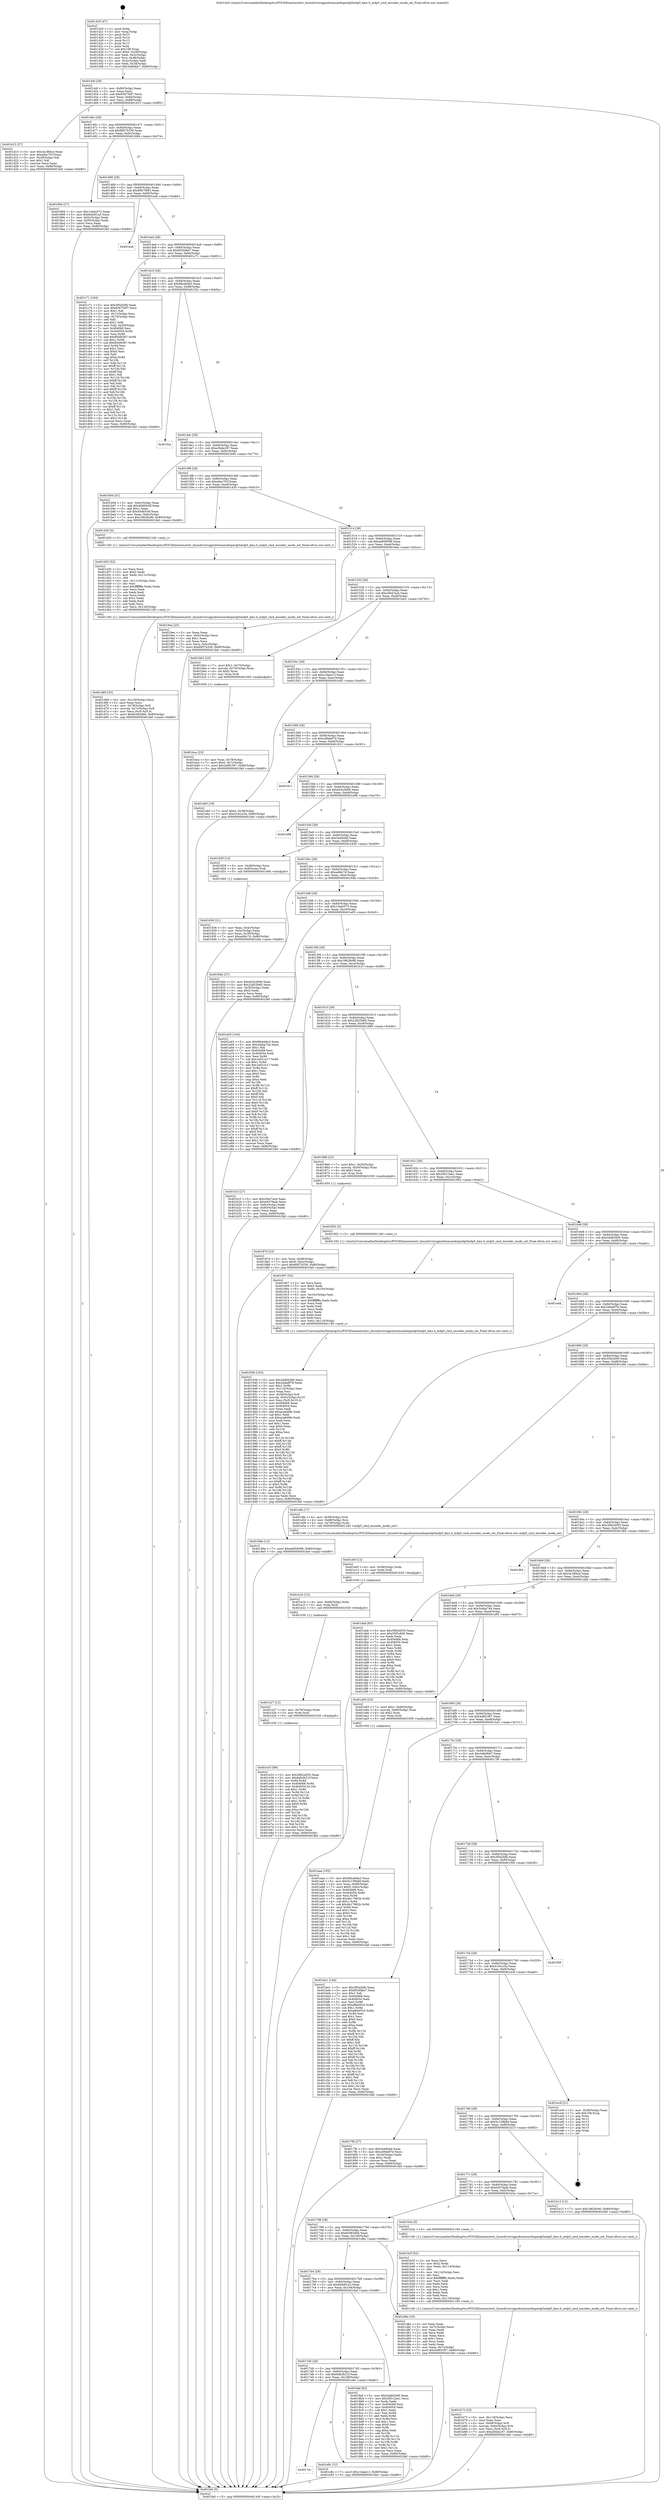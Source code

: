 digraph "0x401420" {
  label = "0x401420 (/mnt/c/Users/mathe/Desktop/tcc/POCII/binaries/extr_linuxdriversgpudrmmsmdispmdp5mdp5_kms.h_mdp5_cmd_encoder_mode_set_Final-ollvm.out::main(0))"
  labelloc = "t"
  node[shape=record]

  Entry [label="",width=0.3,height=0.3,shape=circle,fillcolor=black,style=filled]
  "0x40144f" [label="{
     0x40144f [29]\l
     | [instrs]\l
     &nbsp;&nbsp;0x40144f \<+3\>: mov -0x80(%rbp),%eax\l
     &nbsp;&nbsp;0x401452 \<+2\>: mov %eax,%ecx\l
     &nbsp;&nbsp;0x401454 \<+6\>: sub $0x836750f7,%ecx\l
     &nbsp;&nbsp;0x40145a \<+6\>: mov %eax,-0x84(%rbp)\l
     &nbsp;&nbsp;0x401460 \<+6\>: mov %ecx,-0x88(%rbp)\l
     &nbsp;&nbsp;0x401466 \<+6\>: je 0000000000401d15 \<main+0x8f5\>\l
  }"]
  "0x401d15" [label="{
     0x401d15 [27]\l
     | [instrs]\l
     &nbsp;&nbsp;0x401d15 \<+5\>: mov $0x3a1f6bce,%eax\l
     &nbsp;&nbsp;0x401d1a \<+5\>: mov $0xa9ac7f1f,%ecx\l
     &nbsp;&nbsp;0x401d1f \<+3\>: mov -0x29(%rbp),%dl\l
     &nbsp;&nbsp;0x401d22 \<+3\>: test $0x1,%dl\l
     &nbsp;&nbsp;0x401d25 \<+3\>: cmovne %ecx,%eax\l
     &nbsp;&nbsp;0x401d28 \<+3\>: mov %eax,-0x80(%rbp)\l
     &nbsp;&nbsp;0x401d2b \<+5\>: jmp 0000000000401fa0 \<main+0xb80\>\l
  }"]
  "0x40146c" [label="{
     0x40146c [28]\l
     | [instrs]\l
     &nbsp;&nbsp;0x40146c \<+5\>: jmp 0000000000401471 \<main+0x51\>\l
     &nbsp;&nbsp;0x401471 \<+6\>: mov -0x84(%rbp),%eax\l
     &nbsp;&nbsp;0x401477 \<+5\>: sub $0x8957b330,%eax\l
     &nbsp;&nbsp;0x40147c \<+6\>: mov %eax,-0x8c(%rbp)\l
     &nbsp;&nbsp;0x401482 \<+6\>: je 0000000000401894 \<main+0x474\>\l
  }"]
  Exit [label="",width=0.3,height=0.3,shape=circle,fillcolor=black,style=filled,peripheries=2]
  "0x401894" [label="{
     0x401894 [27]\l
     | [instrs]\l
     &nbsp;&nbsp;0x401894 \<+5\>: mov $0x13edc073,%eax\l
     &nbsp;&nbsp;0x401899 \<+5\>: mov $0x6d40f1a3,%ecx\l
     &nbsp;&nbsp;0x40189e \<+3\>: mov -0x5c(%rbp),%edx\l
     &nbsp;&nbsp;0x4018a1 \<+3\>: cmp -0x50(%rbp),%edx\l
     &nbsp;&nbsp;0x4018a4 \<+3\>: cmovl %ecx,%eax\l
     &nbsp;&nbsp;0x4018a7 \<+3\>: mov %eax,-0x80(%rbp)\l
     &nbsp;&nbsp;0x4018aa \<+5\>: jmp 0000000000401fa0 \<main+0xb80\>\l
  }"]
  "0x401488" [label="{
     0x401488 [28]\l
     | [instrs]\l
     &nbsp;&nbsp;0x401488 \<+5\>: jmp 000000000040148d \<main+0x6d\>\l
     &nbsp;&nbsp;0x40148d \<+6\>: mov -0x84(%rbp),%eax\l
     &nbsp;&nbsp;0x401493 \<+5\>: sub $0x89b7f493,%eax\l
     &nbsp;&nbsp;0x401498 \<+6\>: mov %eax,-0x90(%rbp)\l
     &nbsp;&nbsp;0x40149e \<+6\>: je 0000000000401ea4 \<main+0xa84\>\l
  }"]
  "0x4017ec" [label="{
     0x4017ec\l
  }", style=dashed]
  "0x401ea4" [label="{
     0x401ea4\l
  }", style=dashed]
  "0x4014a4" [label="{
     0x4014a4 [28]\l
     | [instrs]\l
     &nbsp;&nbsp;0x4014a4 \<+5\>: jmp 00000000004014a9 \<main+0x89\>\l
     &nbsp;&nbsp;0x4014a9 \<+6\>: mov -0x84(%rbp),%eax\l
     &nbsp;&nbsp;0x4014af \<+5\>: sub $0x953f48e7,%eax\l
     &nbsp;&nbsp;0x4014b4 \<+6\>: mov %eax,-0x94(%rbp)\l
     &nbsp;&nbsp;0x4014ba \<+6\>: je 0000000000401c71 \<main+0x851\>\l
  }"]
  "0x401e8c" [label="{
     0x401e8c [12]\l
     | [instrs]\l
     &nbsp;&nbsp;0x401e8c \<+7\>: movl $0xc1faee13,-0x80(%rbp)\l
     &nbsp;&nbsp;0x401e93 \<+5\>: jmp 0000000000401fa0 \<main+0xb80\>\l
  }"]
  "0x401c71" [label="{
     0x401c71 [164]\l
     | [instrs]\l
     &nbsp;&nbsp;0x401c71 \<+5\>: mov $0x3f5d2bfb,%eax\l
     &nbsp;&nbsp;0x401c76 \<+5\>: mov $0x836750f7,%ecx\l
     &nbsp;&nbsp;0x401c7b \<+2\>: mov $0x1,%dl\l
     &nbsp;&nbsp;0x401c7d \<+3\>: mov -0x7c(%rbp),%esi\l
     &nbsp;&nbsp;0x401c80 \<+3\>: cmp -0x70(%rbp),%esi\l
     &nbsp;&nbsp;0x401c83 \<+4\>: setl %dil\l
     &nbsp;&nbsp;0x401c87 \<+4\>: and $0x1,%dil\l
     &nbsp;&nbsp;0x401c8b \<+4\>: mov %dil,-0x29(%rbp)\l
     &nbsp;&nbsp;0x401c8f \<+7\>: mov 0x404068,%esi\l
     &nbsp;&nbsp;0x401c96 \<+8\>: mov 0x404054,%r8d\l
     &nbsp;&nbsp;0x401c9e \<+3\>: mov %esi,%r9d\l
     &nbsp;&nbsp;0x401ca1 \<+7\>: add $0xf00d6367,%r9d\l
     &nbsp;&nbsp;0x401ca8 \<+4\>: sub $0x1,%r9d\l
     &nbsp;&nbsp;0x401cac \<+7\>: sub $0xf00d6367,%r9d\l
     &nbsp;&nbsp;0x401cb3 \<+4\>: imul %r9d,%esi\l
     &nbsp;&nbsp;0x401cb7 \<+3\>: and $0x1,%esi\l
     &nbsp;&nbsp;0x401cba \<+3\>: cmp $0x0,%esi\l
     &nbsp;&nbsp;0x401cbd \<+4\>: sete %dil\l
     &nbsp;&nbsp;0x401cc1 \<+4\>: cmp $0xa,%r8d\l
     &nbsp;&nbsp;0x401cc5 \<+4\>: setl %r10b\l
     &nbsp;&nbsp;0x401cc9 \<+3\>: mov %dil,%r11b\l
     &nbsp;&nbsp;0x401ccc \<+4\>: xor $0xff,%r11b\l
     &nbsp;&nbsp;0x401cd0 \<+3\>: mov %r10b,%bl\l
     &nbsp;&nbsp;0x401cd3 \<+3\>: xor $0xff,%bl\l
     &nbsp;&nbsp;0x401cd6 \<+3\>: xor $0x1,%dl\l
     &nbsp;&nbsp;0x401cd9 \<+3\>: mov %r11b,%r14b\l
     &nbsp;&nbsp;0x401cdc \<+4\>: and $0xff,%r14b\l
     &nbsp;&nbsp;0x401ce0 \<+3\>: and %dl,%dil\l
     &nbsp;&nbsp;0x401ce3 \<+3\>: mov %bl,%r15b\l
     &nbsp;&nbsp;0x401ce6 \<+4\>: and $0xff,%r15b\l
     &nbsp;&nbsp;0x401cea \<+3\>: and %dl,%r10b\l
     &nbsp;&nbsp;0x401ced \<+3\>: or %dil,%r14b\l
     &nbsp;&nbsp;0x401cf0 \<+3\>: or %r10b,%r15b\l
     &nbsp;&nbsp;0x401cf3 \<+3\>: xor %r15b,%r14b\l
     &nbsp;&nbsp;0x401cf6 \<+3\>: or %bl,%r11b\l
     &nbsp;&nbsp;0x401cf9 \<+4\>: xor $0xff,%r11b\l
     &nbsp;&nbsp;0x401cfd \<+3\>: or $0x1,%dl\l
     &nbsp;&nbsp;0x401d00 \<+3\>: and %dl,%r11b\l
     &nbsp;&nbsp;0x401d03 \<+3\>: or %r11b,%r14b\l
     &nbsp;&nbsp;0x401d06 \<+4\>: test $0x1,%r14b\l
     &nbsp;&nbsp;0x401d0a \<+3\>: cmovne %ecx,%eax\l
     &nbsp;&nbsp;0x401d0d \<+3\>: mov %eax,-0x80(%rbp)\l
     &nbsp;&nbsp;0x401d10 \<+5\>: jmp 0000000000401fa0 \<main+0xb80\>\l
  }"]
  "0x4014c0" [label="{
     0x4014c0 [28]\l
     | [instrs]\l
     &nbsp;&nbsp;0x4014c0 \<+5\>: jmp 00000000004014c5 \<main+0xa5\>\l
     &nbsp;&nbsp;0x4014c5 \<+6\>: mov -0x84(%rbp),%eax\l
     &nbsp;&nbsp;0x4014cb \<+5\>: sub $0x98ceb9a3,%eax\l
     &nbsp;&nbsp;0x4014d0 \<+6\>: mov %eax,-0x98(%rbp)\l
     &nbsp;&nbsp;0x4014d6 \<+6\>: je 0000000000401f2a \<main+0xb0a\>\l
  }"]
  "0x401e33" [label="{
     0x401e33 [89]\l
     | [instrs]\l
     &nbsp;&nbsp;0x401e33 \<+5\>: mov $0x39824055,%eax\l
     &nbsp;&nbsp;0x401e38 \<+5\>: mov $0x6db3b21f,%ecx\l
     &nbsp;&nbsp;0x401e3d \<+3\>: xor %r8d,%r8d\l
     &nbsp;&nbsp;0x401e40 \<+8\>: mov 0x404068,%r9d\l
     &nbsp;&nbsp;0x401e48 \<+8\>: mov 0x404054,%r10d\l
     &nbsp;&nbsp;0x401e50 \<+4\>: sub $0x1,%r8d\l
     &nbsp;&nbsp;0x401e54 \<+3\>: mov %r9d,%r11d\l
     &nbsp;&nbsp;0x401e57 \<+3\>: add %r8d,%r11d\l
     &nbsp;&nbsp;0x401e5a \<+4\>: imul %r11d,%r9d\l
     &nbsp;&nbsp;0x401e5e \<+4\>: and $0x1,%r9d\l
     &nbsp;&nbsp;0x401e62 \<+4\>: cmp $0x0,%r9d\l
     &nbsp;&nbsp;0x401e66 \<+3\>: sete %bl\l
     &nbsp;&nbsp;0x401e69 \<+4\>: cmp $0xa,%r10d\l
     &nbsp;&nbsp;0x401e6d \<+4\>: setl %r14b\l
     &nbsp;&nbsp;0x401e71 \<+3\>: mov %bl,%r15b\l
     &nbsp;&nbsp;0x401e74 \<+3\>: and %r14b,%r15b\l
     &nbsp;&nbsp;0x401e77 \<+3\>: xor %r14b,%bl\l
     &nbsp;&nbsp;0x401e7a \<+3\>: or %bl,%r15b\l
     &nbsp;&nbsp;0x401e7d \<+4\>: test $0x1,%r15b\l
     &nbsp;&nbsp;0x401e81 \<+3\>: cmovne %ecx,%eax\l
     &nbsp;&nbsp;0x401e84 \<+3\>: mov %eax,-0x80(%rbp)\l
     &nbsp;&nbsp;0x401e87 \<+5\>: jmp 0000000000401fa0 \<main+0xb80\>\l
  }"]
  "0x401f2a" [label="{
     0x401f2a\l
  }", style=dashed]
  "0x4014dc" [label="{
     0x4014dc [28]\l
     | [instrs]\l
     &nbsp;&nbsp;0x4014dc \<+5\>: jmp 00000000004014e1 \<main+0xc1\>\l
     &nbsp;&nbsp;0x4014e1 \<+6\>: mov -0x84(%rbp),%eax\l
     &nbsp;&nbsp;0x4014e7 \<+5\>: sub $0xa5bda187,%eax\l
     &nbsp;&nbsp;0x4014ec \<+6\>: mov %eax,-0x9c(%rbp)\l
     &nbsp;&nbsp;0x4014f2 \<+6\>: je 0000000000401b94 \<main+0x774\>\l
  }"]
  "0x401e27" [label="{
     0x401e27 [12]\l
     | [instrs]\l
     &nbsp;&nbsp;0x401e27 \<+4\>: mov -0x78(%rbp),%rdx\l
     &nbsp;&nbsp;0x401e2b \<+3\>: mov %rdx,%rdi\l
     &nbsp;&nbsp;0x401e2e \<+5\>: call 0000000000401030 \<free@plt\>\l
     | [calls]\l
     &nbsp;&nbsp;0x401030 \{1\} (unknown)\l
  }"]
  "0x401b94" [label="{
     0x401b94 [31]\l
     | [instrs]\l
     &nbsp;&nbsp;0x401b94 \<+3\>: mov -0x6c(%rbp),%eax\l
     &nbsp;&nbsp;0x401b97 \<+5\>: add $0x40d65c0f,%eax\l
     &nbsp;&nbsp;0x401b9c \<+3\>: add $0x1,%eax\l
     &nbsp;&nbsp;0x401b9f \<+5\>: sub $0x40d65c0f,%eax\l
     &nbsp;&nbsp;0x401ba4 \<+3\>: mov %eax,-0x6c(%rbp)\l
     &nbsp;&nbsp;0x401ba7 \<+7\>: movl $0x18628c90,-0x80(%rbp)\l
     &nbsp;&nbsp;0x401bae \<+5\>: jmp 0000000000401fa0 \<main+0xb80\>\l
  }"]
  "0x4014f8" [label="{
     0x4014f8 [28]\l
     | [instrs]\l
     &nbsp;&nbsp;0x4014f8 \<+5\>: jmp 00000000004014fd \<main+0xdd\>\l
     &nbsp;&nbsp;0x4014fd \<+6\>: mov -0x84(%rbp),%eax\l
     &nbsp;&nbsp;0x401503 \<+5\>: sub $0xa9ac7f1f,%eax\l
     &nbsp;&nbsp;0x401508 \<+6\>: mov %eax,-0xa0(%rbp)\l
     &nbsp;&nbsp;0x40150e \<+6\>: je 0000000000401d30 \<main+0x910\>\l
  }"]
  "0x401e1b" [label="{
     0x401e1b [12]\l
     | [instrs]\l
     &nbsp;&nbsp;0x401e1b \<+4\>: mov -0x68(%rbp),%rdx\l
     &nbsp;&nbsp;0x401e1f \<+3\>: mov %rdx,%rdi\l
     &nbsp;&nbsp;0x401e22 \<+5\>: call 0000000000401030 \<free@plt\>\l
     | [calls]\l
     &nbsp;&nbsp;0x401030 \{1\} (unknown)\l
  }"]
  "0x401d30" [label="{
     0x401d30 [5]\l
     | [instrs]\l
     &nbsp;&nbsp;0x401d30 \<+5\>: call 0000000000401160 \<next_i\>\l
     | [calls]\l
     &nbsp;&nbsp;0x401160 \{1\} (/mnt/c/Users/mathe/Desktop/tcc/POCII/binaries/extr_linuxdriversgpudrmmsmdispmdp5mdp5_kms.h_mdp5_cmd_encoder_mode_set_Final-ollvm.out::next_i)\l
  }"]
  "0x401514" [label="{
     0x401514 [28]\l
     | [instrs]\l
     &nbsp;&nbsp;0x401514 \<+5\>: jmp 0000000000401519 \<main+0xf9\>\l
     &nbsp;&nbsp;0x401519 \<+6\>: mov -0x84(%rbp),%eax\l
     &nbsp;&nbsp;0x40151f \<+5\>: sub $0xab859598,%eax\l
     &nbsp;&nbsp;0x401524 \<+6\>: mov %eax,-0xa4(%rbp)\l
     &nbsp;&nbsp;0x40152a \<+6\>: je 00000000004019ea \<main+0x5ca\>\l
  }"]
  "0x401e0f" [label="{
     0x401e0f [12]\l
     | [instrs]\l
     &nbsp;&nbsp;0x401e0f \<+4\>: mov -0x58(%rbp),%rdx\l
     &nbsp;&nbsp;0x401e13 \<+3\>: mov %rdx,%rdi\l
     &nbsp;&nbsp;0x401e16 \<+5\>: call 0000000000401030 \<free@plt\>\l
     | [calls]\l
     &nbsp;&nbsp;0x401030 \{1\} (unknown)\l
  }"]
  "0x4019ea" [label="{
     0x4019ea [25]\l
     | [instrs]\l
     &nbsp;&nbsp;0x4019ea \<+2\>: xor %eax,%eax\l
     &nbsp;&nbsp;0x4019ec \<+3\>: mov -0x5c(%rbp),%ecx\l
     &nbsp;&nbsp;0x4019ef \<+3\>: sub $0x1,%eax\l
     &nbsp;&nbsp;0x4019f2 \<+2\>: sub %eax,%ecx\l
     &nbsp;&nbsp;0x4019f4 \<+3\>: mov %ecx,-0x5c(%rbp)\l
     &nbsp;&nbsp;0x4019f7 \<+7\>: movl $0x8957b330,-0x80(%rbp)\l
     &nbsp;&nbsp;0x4019fe \<+5\>: jmp 0000000000401fa0 \<main+0xb80\>\l
  }"]
  "0x401530" [label="{
     0x401530 [28]\l
     | [instrs]\l
     &nbsp;&nbsp;0x401530 \<+5\>: jmp 0000000000401535 \<main+0x115\>\l
     &nbsp;&nbsp;0x401535 \<+6\>: mov -0x84(%rbp),%eax\l
     &nbsp;&nbsp;0x40153b \<+5\>: sub $0xc0b47acb,%eax\l
     &nbsp;&nbsp;0x401540 \<+6\>: mov %eax,-0xa8(%rbp)\l
     &nbsp;&nbsp;0x401546 \<+6\>: je 0000000000401bb3 \<main+0x793\>\l
  }"]
  "0x401d69" [label="{
     0x401d69 [33]\l
     | [instrs]\l
     &nbsp;&nbsp;0x401d69 \<+6\>: mov -0x120(%rbp),%ecx\l
     &nbsp;&nbsp;0x401d6f \<+3\>: imul %eax,%ecx\l
     &nbsp;&nbsp;0x401d72 \<+4\>: mov -0x78(%rbp),%r8\l
     &nbsp;&nbsp;0x401d76 \<+4\>: movslq -0x7c(%rbp),%r9\l
     &nbsp;&nbsp;0x401d7a \<+4\>: mov %ecx,(%r8,%r9,4)\l
     &nbsp;&nbsp;0x401d7e \<+7\>: movl $0x6c083d66,-0x80(%rbp)\l
     &nbsp;&nbsp;0x401d85 \<+5\>: jmp 0000000000401fa0 \<main+0xb80\>\l
  }"]
  "0x401bb3" [label="{
     0x401bb3 [23]\l
     | [instrs]\l
     &nbsp;&nbsp;0x401bb3 \<+7\>: movl $0x1,-0x70(%rbp)\l
     &nbsp;&nbsp;0x401bba \<+4\>: movslq -0x70(%rbp),%rax\l
     &nbsp;&nbsp;0x401bbe \<+4\>: shl $0x2,%rax\l
     &nbsp;&nbsp;0x401bc2 \<+3\>: mov %rax,%rdi\l
     &nbsp;&nbsp;0x401bc5 \<+5\>: call 0000000000401050 \<malloc@plt\>\l
     | [calls]\l
     &nbsp;&nbsp;0x401050 \{1\} (unknown)\l
  }"]
  "0x40154c" [label="{
     0x40154c [28]\l
     | [instrs]\l
     &nbsp;&nbsp;0x40154c \<+5\>: jmp 0000000000401551 \<main+0x131\>\l
     &nbsp;&nbsp;0x401551 \<+6\>: mov -0x84(%rbp),%eax\l
     &nbsp;&nbsp;0x401557 \<+5\>: sub $0xc1faee13,%eax\l
     &nbsp;&nbsp;0x40155c \<+6\>: mov %eax,-0xac(%rbp)\l
     &nbsp;&nbsp;0x401562 \<+6\>: je 0000000000401eb5 \<main+0xa95\>\l
  }"]
  "0x401d35" [label="{
     0x401d35 [52]\l
     | [instrs]\l
     &nbsp;&nbsp;0x401d35 \<+2\>: xor %ecx,%ecx\l
     &nbsp;&nbsp;0x401d37 \<+5\>: mov $0x2,%edx\l
     &nbsp;&nbsp;0x401d3c \<+6\>: mov %edx,-0x11c(%rbp)\l
     &nbsp;&nbsp;0x401d42 \<+1\>: cltd\l
     &nbsp;&nbsp;0x401d43 \<+6\>: mov -0x11c(%rbp),%esi\l
     &nbsp;&nbsp;0x401d49 \<+2\>: idiv %esi\l
     &nbsp;&nbsp;0x401d4b \<+6\>: imul $0xfffffffe,%edx,%edx\l
     &nbsp;&nbsp;0x401d51 \<+2\>: mov %ecx,%edi\l
     &nbsp;&nbsp;0x401d53 \<+2\>: sub %edx,%edi\l
     &nbsp;&nbsp;0x401d55 \<+2\>: mov %ecx,%edx\l
     &nbsp;&nbsp;0x401d57 \<+3\>: sub $0x1,%edx\l
     &nbsp;&nbsp;0x401d5a \<+2\>: add %edx,%edi\l
     &nbsp;&nbsp;0x401d5c \<+2\>: sub %edi,%ecx\l
     &nbsp;&nbsp;0x401d5e \<+6\>: mov %ecx,-0x120(%rbp)\l
     &nbsp;&nbsp;0x401d64 \<+5\>: call 0000000000401160 \<next_i\>\l
     | [calls]\l
     &nbsp;&nbsp;0x401160 \{1\} (/mnt/c/Users/mathe/Desktop/tcc/POCII/binaries/extr_linuxdriversgpudrmmsmdispmdp5mdp5_kms.h_mdp5_cmd_encoder_mode_set_Final-ollvm.out::next_i)\l
  }"]
  "0x401eb5" [label="{
     0x401eb5 [19]\l
     | [instrs]\l
     &nbsp;&nbsp;0x401eb5 \<+7\>: movl $0x0,-0x38(%rbp)\l
     &nbsp;&nbsp;0x401ebc \<+7\>: movl $0x410ccc5a,-0x80(%rbp)\l
     &nbsp;&nbsp;0x401ec3 \<+5\>: jmp 0000000000401fa0 \<main+0xb80\>\l
  }"]
  "0x401568" [label="{
     0x401568 [28]\l
     | [instrs]\l
     &nbsp;&nbsp;0x401568 \<+5\>: jmp 000000000040156d \<main+0x14d\>\l
     &nbsp;&nbsp;0x40156d \<+6\>: mov -0x84(%rbp),%eax\l
     &nbsp;&nbsp;0x401573 \<+5\>: sub $0xcd9de97d,%eax\l
     &nbsp;&nbsp;0x401578 \<+6\>: mov %eax,-0xb0(%rbp)\l
     &nbsp;&nbsp;0x40157e \<+6\>: je 0000000000401811 \<main+0x3f1\>\l
  }"]
  "0x401bca" [label="{
     0x401bca [23]\l
     | [instrs]\l
     &nbsp;&nbsp;0x401bca \<+4\>: mov %rax,-0x78(%rbp)\l
     &nbsp;&nbsp;0x401bce \<+7\>: movl $0x0,-0x7c(%rbp)\l
     &nbsp;&nbsp;0x401bd5 \<+7\>: movl $0x3ef92397,-0x80(%rbp)\l
     &nbsp;&nbsp;0x401bdc \<+5\>: jmp 0000000000401fa0 \<main+0xb80\>\l
  }"]
  "0x401811" [label="{
     0x401811\l
  }", style=dashed]
  "0x401584" [label="{
     0x401584 [28]\l
     | [instrs]\l
     &nbsp;&nbsp;0x401584 \<+5\>: jmp 0000000000401589 \<main+0x169\>\l
     &nbsp;&nbsp;0x401589 \<+6\>: mov -0x84(%rbp),%eax\l
     &nbsp;&nbsp;0x40158f \<+5\>: sub $0xe02e3606,%eax\l
     &nbsp;&nbsp;0x401594 \<+6\>: mov %eax,-0xb4(%rbp)\l
     &nbsp;&nbsp;0x40159a \<+6\>: je 0000000000401e98 \<main+0xa78\>\l
  }"]
  "0x401b73" [label="{
     0x401b73 [33]\l
     | [instrs]\l
     &nbsp;&nbsp;0x401b73 \<+6\>: mov -0x118(%rbp),%ecx\l
     &nbsp;&nbsp;0x401b79 \<+3\>: imul %eax,%ecx\l
     &nbsp;&nbsp;0x401b7c \<+4\>: mov -0x68(%rbp),%r8\l
     &nbsp;&nbsp;0x401b80 \<+4\>: movslq -0x6c(%rbp),%r9\l
     &nbsp;&nbsp;0x401b84 \<+4\>: mov %ecx,(%r8,%r9,4)\l
     &nbsp;&nbsp;0x401b88 \<+7\>: movl $0xa5bda187,-0x80(%rbp)\l
     &nbsp;&nbsp;0x401b8f \<+5\>: jmp 0000000000401fa0 \<main+0xb80\>\l
  }"]
  "0x401e98" [label="{
     0x401e98\l
  }", style=dashed]
  "0x4015a0" [label="{
     0x4015a0 [28]\l
     | [instrs]\l
     &nbsp;&nbsp;0x4015a0 \<+5\>: jmp 00000000004015a5 \<main+0x185\>\l
     &nbsp;&nbsp;0x4015a5 \<+6\>: mov -0x84(%rbp),%eax\l
     &nbsp;&nbsp;0x4015ab \<+5\>: sub $0x3e460dd,%eax\l
     &nbsp;&nbsp;0x4015b0 \<+6\>: mov %eax,-0xb8(%rbp)\l
     &nbsp;&nbsp;0x4015b6 \<+6\>: je 0000000000401829 \<main+0x409\>\l
  }"]
  "0x401b3f" [label="{
     0x401b3f [52]\l
     | [instrs]\l
     &nbsp;&nbsp;0x401b3f \<+2\>: xor %ecx,%ecx\l
     &nbsp;&nbsp;0x401b41 \<+5\>: mov $0x2,%edx\l
     &nbsp;&nbsp;0x401b46 \<+6\>: mov %edx,-0x114(%rbp)\l
     &nbsp;&nbsp;0x401b4c \<+1\>: cltd\l
     &nbsp;&nbsp;0x401b4d \<+6\>: mov -0x114(%rbp),%esi\l
     &nbsp;&nbsp;0x401b53 \<+2\>: idiv %esi\l
     &nbsp;&nbsp;0x401b55 \<+6\>: imul $0xfffffffe,%edx,%edx\l
     &nbsp;&nbsp;0x401b5b \<+2\>: mov %ecx,%edi\l
     &nbsp;&nbsp;0x401b5d \<+2\>: sub %edx,%edi\l
     &nbsp;&nbsp;0x401b5f \<+2\>: mov %ecx,%edx\l
     &nbsp;&nbsp;0x401b61 \<+3\>: sub $0x1,%edx\l
     &nbsp;&nbsp;0x401b64 \<+2\>: add %edx,%edi\l
     &nbsp;&nbsp;0x401b66 \<+2\>: sub %edi,%ecx\l
     &nbsp;&nbsp;0x401b68 \<+6\>: mov %ecx,-0x118(%rbp)\l
     &nbsp;&nbsp;0x401b6e \<+5\>: call 0000000000401160 \<next_i\>\l
     | [calls]\l
     &nbsp;&nbsp;0x401160 \{1\} (/mnt/c/Users/mathe/Desktop/tcc/POCII/binaries/extr_linuxdriversgpudrmmsmdispmdp5mdp5_kms.h_mdp5_cmd_encoder_mode_set_Final-ollvm.out::next_i)\l
  }"]
  "0x401829" [label="{
     0x401829 [13]\l
     | [instrs]\l
     &nbsp;&nbsp;0x401829 \<+4\>: mov -0x48(%rbp),%rax\l
     &nbsp;&nbsp;0x40182d \<+4\>: mov 0x8(%rax),%rdi\l
     &nbsp;&nbsp;0x401831 \<+5\>: call 0000000000401060 \<atoi@plt\>\l
     | [calls]\l
     &nbsp;&nbsp;0x401060 \{1\} (unknown)\l
  }"]
  "0x4015bc" [label="{
     0x4015bc [28]\l
     | [instrs]\l
     &nbsp;&nbsp;0x4015bc \<+5\>: jmp 00000000004015c1 \<main+0x1a1\>\l
     &nbsp;&nbsp;0x4015c1 \<+6\>: mov -0x84(%rbp),%eax\l
     &nbsp;&nbsp;0x4015c7 \<+5\>: sub $0xa4fdc7d,%eax\l
     &nbsp;&nbsp;0x4015cc \<+6\>: mov %eax,-0xbc(%rbp)\l
     &nbsp;&nbsp;0x4015d2 \<+6\>: je 000000000040184b \<main+0x42b\>\l
  }"]
  "0x401aaa" [label="{
     0x401aaa [105]\l
     | [instrs]\l
     &nbsp;&nbsp;0x401aaa \<+5\>: mov $0x98ceb9a3,%ecx\l
     &nbsp;&nbsp;0x401aaf \<+5\>: mov $0x5c139b8d,%edx\l
     &nbsp;&nbsp;0x401ab4 \<+4\>: mov %rax,-0x68(%rbp)\l
     &nbsp;&nbsp;0x401ab8 \<+7\>: movl $0x0,-0x6c(%rbp)\l
     &nbsp;&nbsp;0x401abf \<+7\>: mov 0x404068,%esi\l
     &nbsp;&nbsp;0x401ac6 \<+8\>: mov 0x404054,%r8d\l
     &nbsp;&nbsp;0x401ace \<+3\>: mov %esi,%r9d\l
     &nbsp;&nbsp;0x401ad1 \<+7\>: add $0x4b17962b,%r9d\l
     &nbsp;&nbsp;0x401ad8 \<+4\>: sub $0x1,%r9d\l
     &nbsp;&nbsp;0x401adc \<+7\>: sub $0x4b17962b,%r9d\l
     &nbsp;&nbsp;0x401ae3 \<+4\>: imul %r9d,%esi\l
     &nbsp;&nbsp;0x401ae7 \<+3\>: and $0x1,%esi\l
     &nbsp;&nbsp;0x401aea \<+3\>: cmp $0x0,%esi\l
     &nbsp;&nbsp;0x401aed \<+4\>: sete %r10b\l
     &nbsp;&nbsp;0x401af1 \<+4\>: cmp $0xa,%r8d\l
     &nbsp;&nbsp;0x401af5 \<+4\>: setl %r11b\l
     &nbsp;&nbsp;0x401af9 \<+3\>: mov %r10b,%bl\l
     &nbsp;&nbsp;0x401afc \<+3\>: and %r11b,%bl\l
     &nbsp;&nbsp;0x401aff \<+3\>: xor %r11b,%r10b\l
     &nbsp;&nbsp;0x401b02 \<+3\>: or %r10b,%bl\l
     &nbsp;&nbsp;0x401b05 \<+3\>: test $0x1,%bl\l
     &nbsp;&nbsp;0x401b08 \<+3\>: cmovne %edx,%ecx\l
     &nbsp;&nbsp;0x401b0b \<+3\>: mov %ecx,-0x80(%rbp)\l
     &nbsp;&nbsp;0x401b0e \<+5\>: jmp 0000000000401fa0 \<main+0xb80\>\l
  }"]
  "0x40184b" [label="{
     0x40184b [27]\l
     | [instrs]\l
     &nbsp;&nbsp;0x40184b \<+5\>: mov $0xe02e3606,%eax\l
     &nbsp;&nbsp;0x401850 \<+5\>: mov $0x22825b85,%ecx\l
     &nbsp;&nbsp;0x401855 \<+3\>: mov -0x30(%rbp),%edx\l
     &nbsp;&nbsp;0x401858 \<+3\>: cmp $0x0,%edx\l
     &nbsp;&nbsp;0x40185b \<+3\>: cmove %ecx,%eax\l
     &nbsp;&nbsp;0x40185e \<+3\>: mov %eax,-0x80(%rbp)\l
     &nbsp;&nbsp;0x401861 \<+5\>: jmp 0000000000401fa0 \<main+0xb80\>\l
  }"]
  "0x4015d8" [label="{
     0x4015d8 [28]\l
     | [instrs]\l
     &nbsp;&nbsp;0x4015d8 \<+5\>: jmp 00000000004015dd \<main+0x1bd\>\l
     &nbsp;&nbsp;0x4015dd \<+6\>: mov -0x84(%rbp),%eax\l
     &nbsp;&nbsp;0x4015e3 \<+5\>: sub $0x13edc073,%eax\l
     &nbsp;&nbsp;0x4015e8 \<+6\>: mov %eax,-0xc0(%rbp)\l
     &nbsp;&nbsp;0x4015ee \<+6\>: je 0000000000401a03 \<main+0x5e3\>\l
  }"]
  "0x40193b" [label="{
     0x40193b [163]\l
     | [instrs]\l
     &nbsp;&nbsp;0x40193b \<+5\>: mov $0x2dd620d0,%ecx\l
     &nbsp;&nbsp;0x401940 \<+5\>: mov $0x2dda8f78,%edx\l
     &nbsp;&nbsp;0x401945 \<+3\>: mov $0x1,%r8b\l
     &nbsp;&nbsp;0x401948 \<+6\>: mov -0x110(%rbp),%esi\l
     &nbsp;&nbsp;0x40194e \<+3\>: imul %eax,%esi\l
     &nbsp;&nbsp;0x401951 \<+4\>: mov -0x58(%rbp),%r9\l
     &nbsp;&nbsp;0x401955 \<+4\>: movslq -0x5c(%rbp),%r10\l
     &nbsp;&nbsp;0x401959 \<+4\>: mov %esi,(%r9,%r10,4)\l
     &nbsp;&nbsp;0x40195d \<+7\>: mov 0x404068,%eax\l
     &nbsp;&nbsp;0x401964 \<+7\>: mov 0x404054,%esi\l
     &nbsp;&nbsp;0x40196b \<+2\>: mov %eax,%edi\l
     &nbsp;&nbsp;0x40196d \<+6\>: add $0xacedd9fe,%edi\l
     &nbsp;&nbsp;0x401973 \<+3\>: sub $0x1,%edi\l
     &nbsp;&nbsp;0x401976 \<+6\>: sub $0xacedd9fe,%edi\l
     &nbsp;&nbsp;0x40197c \<+3\>: imul %edi,%eax\l
     &nbsp;&nbsp;0x40197f \<+3\>: and $0x1,%eax\l
     &nbsp;&nbsp;0x401982 \<+3\>: cmp $0x0,%eax\l
     &nbsp;&nbsp;0x401985 \<+4\>: sete %r11b\l
     &nbsp;&nbsp;0x401989 \<+3\>: cmp $0xa,%esi\l
     &nbsp;&nbsp;0x40198c \<+3\>: setl %bl\l
     &nbsp;&nbsp;0x40198f \<+3\>: mov %r11b,%r14b\l
     &nbsp;&nbsp;0x401992 \<+4\>: xor $0xff,%r14b\l
     &nbsp;&nbsp;0x401996 \<+3\>: mov %bl,%r15b\l
     &nbsp;&nbsp;0x401999 \<+4\>: xor $0xff,%r15b\l
     &nbsp;&nbsp;0x40199d \<+4\>: xor $0x0,%r8b\l
     &nbsp;&nbsp;0x4019a1 \<+3\>: mov %r14b,%r12b\l
     &nbsp;&nbsp;0x4019a4 \<+4\>: and $0x0,%r12b\l
     &nbsp;&nbsp;0x4019a8 \<+3\>: and %r8b,%r11b\l
     &nbsp;&nbsp;0x4019ab \<+3\>: mov %r15b,%r13b\l
     &nbsp;&nbsp;0x4019ae \<+4\>: and $0x0,%r13b\l
     &nbsp;&nbsp;0x4019b2 \<+3\>: and %r8b,%bl\l
     &nbsp;&nbsp;0x4019b5 \<+3\>: or %r11b,%r12b\l
     &nbsp;&nbsp;0x4019b8 \<+3\>: or %bl,%r13b\l
     &nbsp;&nbsp;0x4019bb \<+3\>: xor %r13b,%r12b\l
     &nbsp;&nbsp;0x4019be \<+3\>: or %r15b,%r14b\l
     &nbsp;&nbsp;0x4019c1 \<+4\>: xor $0xff,%r14b\l
     &nbsp;&nbsp;0x4019c5 \<+4\>: or $0x0,%r8b\l
     &nbsp;&nbsp;0x4019c9 \<+3\>: and %r8b,%r14b\l
     &nbsp;&nbsp;0x4019cc \<+3\>: or %r14b,%r12b\l
     &nbsp;&nbsp;0x4019cf \<+4\>: test $0x1,%r12b\l
     &nbsp;&nbsp;0x4019d3 \<+3\>: cmovne %edx,%ecx\l
     &nbsp;&nbsp;0x4019d6 \<+3\>: mov %ecx,-0x80(%rbp)\l
     &nbsp;&nbsp;0x4019d9 \<+5\>: jmp 0000000000401fa0 \<main+0xb80\>\l
  }"]
  "0x401a03" [label="{
     0x401a03 [144]\l
     | [instrs]\l
     &nbsp;&nbsp;0x401a03 \<+5\>: mov $0x98ceb9a3,%eax\l
     &nbsp;&nbsp;0x401a08 \<+5\>: mov $0x3cbba744,%ecx\l
     &nbsp;&nbsp;0x401a0d \<+2\>: mov $0x1,%dl\l
     &nbsp;&nbsp;0x401a0f \<+7\>: mov 0x404068,%esi\l
     &nbsp;&nbsp;0x401a16 \<+7\>: mov 0x404054,%edi\l
     &nbsp;&nbsp;0x401a1d \<+3\>: mov %esi,%r8d\l
     &nbsp;&nbsp;0x401a20 \<+7\>: sub $0x1e021e17,%r8d\l
     &nbsp;&nbsp;0x401a27 \<+4\>: sub $0x1,%r8d\l
     &nbsp;&nbsp;0x401a2b \<+7\>: add $0x1e021e17,%r8d\l
     &nbsp;&nbsp;0x401a32 \<+4\>: imul %r8d,%esi\l
     &nbsp;&nbsp;0x401a36 \<+3\>: and $0x1,%esi\l
     &nbsp;&nbsp;0x401a39 \<+3\>: cmp $0x0,%esi\l
     &nbsp;&nbsp;0x401a3c \<+4\>: sete %r9b\l
     &nbsp;&nbsp;0x401a40 \<+3\>: cmp $0xa,%edi\l
     &nbsp;&nbsp;0x401a43 \<+4\>: setl %r10b\l
     &nbsp;&nbsp;0x401a47 \<+3\>: mov %r9b,%r11b\l
     &nbsp;&nbsp;0x401a4a \<+4\>: xor $0xff,%r11b\l
     &nbsp;&nbsp;0x401a4e \<+3\>: mov %r10b,%bl\l
     &nbsp;&nbsp;0x401a51 \<+3\>: xor $0xff,%bl\l
     &nbsp;&nbsp;0x401a54 \<+3\>: xor $0x0,%dl\l
     &nbsp;&nbsp;0x401a57 \<+3\>: mov %r11b,%r14b\l
     &nbsp;&nbsp;0x401a5a \<+4\>: and $0x0,%r14b\l
     &nbsp;&nbsp;0x401a5e \<+3\>: and %dl,%r9b\l
     &nbsp;&nbsp;0x401a61 \<+3\>: mov %bl,%r15b\l
     &nbsp;&nbsp;0x401a64 \<+4\>: and $0x0,%r15b\l
     &nbsp;&nbsp;0x401a68 \<+3\>: and %dl,%r10b\l
     &nbsp;&nbsp;0x401a6b \<+3\>: or %r9b,%r14b\l
     &nbsp;&nbsp;0x401a6e \<+3\>: or %r10b,%r15b\l
     &nbsp;&nbsp;0x401a71 \<+3\>: xor %r15b,%r14b\l
     &nbsp;&nbsp;0x401a74 \<+3\>: or %bl,%r11b\l
     &nbsp;&nbsp;0x401a77 \<+4\>: xor $0xff,%r11b\l
     &nbsp;&nbsp;0x401a7b \<+3\>: or $0x0,%dl\l
     &nbsp;&nbsp;0x401a7e \<+3\>: and %dl,%r11b\l
     &nbsp;&nbsp;0x401a81 \<+3\>: or %r11b,%r14b\l
     &nbsp;&nbsp;0x401a84 \<+4\>: test $0x1,%r14b\l
     &nbsp;&nbsp;0x401a88 \<+3\>: cmovne %ecx,%eax\l
     &nbsp;&nbsp;0x401a8b \<+3\>: mov %eax,-0x80(%rbp)\l
     &nbsp;&nbsp;0x401a8e \<+5\>: jmp 0000000000401fa0 \<main+0xb80\>\l
  }"]
  "0x4015f4" [label="{
     0x4015f4 [28]\l
     | [instrs]\l
     &nbsp;&nbsp;0x4015f4 \<+5\>: jmp 00000000004015f9 \<main+0x1d9\>\l
     &nbsp;&nbsp;0x4015f9 \<+6\>: mov -0x84(%rbp),%eax\l
     &nbsp;&nbsp;0x4015ff \<+5\>: sub $0x18628c90,%eax\l
     &nbsp;&nbsp;0x401604 \<+6\>: mov %eax,-0xc4(%rbp)\l
     &nbsp;&nbsp;0x40160a \<+6\>: je 0000000000401b1f \<main+0x6ff\>\l
  }"]
  "0x401907" [label="{
     0x401907 [52]\l
     | [instrs]\l
     &nbsp;&nbsp;0x401907 \<+2\>: xor %ecx,%ecx\l
     &nbsp;&nbsp;0x401909 \<+5\>: mov $0x2,%edx\l
     &nbsp;&nbsp;0x40190e \<+6\>: mov %edx,-0x10c(%rbp)\l
     &nbsp;&nbsp;0x401914 \<+1\>: cltd\l
     &nbsp;&nbsp;0x401915 \<+6\>: mov -0x10c(%rbp),%esi\l
     &nbsp;&nbsp;0x40191b \<+2\>: idiv %esi\l
     &nbsp;&nbsp;0x40191d \<+6\>: imul $0xfffffffe,%edx,%edx\l
     &nbsp;&nbsp;0x401923 \<+2\>: mov %ecx,%edi\l
     &nbsp;&nbsp;0x401925 \<+2\>: sub %edx,%edi\l
     &nbsp;&nbsp;0x401927 \<+2\>: mov %ecx,%edx\l
     &nbsp;&nbsp;0x401929 \<+3\>: sub $0x1,%edx\l
     &nbsp;&nbsp;0x40192c \<+2\>: add %edx,%edi\l
     &nbsp;&nbsp;0x40192e \<+2\>: sub %edi,%ecx\l
     &nbsp;&nbsp;0x401930 \<+6\>: mov %ecx,-0x110(%rbp)\l
     &nbsp;&nbsp;0x401936 \<+5\>: call 0000000000401160 \<next_i\>\l
     | [calls]\l
     &nbsp;&nbsp;0x401160 \{1\} (/mnt/c/Users/mathe/Desktop/tcc/POCII/binaries/extr_linuxdriversgpudrmmsmdispmdp5mdp5_kms.h_mdp5_cmd_encoder_mode_set_Final-ollvm.out::next_i)\l
  }"]
  "0x401b1f" [label="{
     0x401b1f [27]\l
     | [instrs]\l
     &nbsp;&nbsp;0x401b1f \<+5\>: mov $0xc0b47acb,%eax\l
     &nbsp;&nbsp;0x401b24 \<+5\>: mov $0x6457faab,%ecx\l
     &nbsp;&nbsp;0x401b29 \<+3\>: mov -0x6c(%rbp),%edx\l
     &nbsp;&nbsp;0x401b2c \<+3\>: cmp -0x60(%rbp),%edx\l
     &nbsp;&nbsp;0x401b2f \<+3\>: cmovl %ecx,%eax\l
     &nbsp;&nbsp;0x401b32 \<+3\>: mov %eax,-0x80(%rbp)\l
     &nbsp;&nbsp;0x401b35 \<+5\>: jmp 0000000000401fa0 \<main+0xb80\>\l
  }"]
  "0x401610" [label="{
     0x401610 [28]\l
     | [instrs]\l
     &nbsp;&nbsp;0x401610 \<+5\>: jmp 0000000000401615 \<main+0x1f5\>\l
     &nbsp;&nbsp;0x401615 \<+6\>: mov -0x84(%rbp),%eax\l
     &nbsp;&nbsp;0x40161b \<+5\>: sub $0x22825b85,%eax\l
     &nbsp;&nbsp;0x401620 \<+6\>: mov %eax,-0xc8(%rbp)\l
     &nbsp;&nbsp;0x401626 \<+6\>: je 0000000000401866 \<main+0x446\>\l
  }"]
  "0x4017d0" [label="{
     0x4017d0 [28]\l
     | [instrs]\l
     &nbsp;&nbsp;0x4017d0 \<+5\>: jmp 00000000004017d5 \<main+0x3b5\>\l
     &nbsp;&nbsp;0x4017d5 \<+6\>: mov -0x84(%rbp),%eax\l
     &nbsp;&nbsp;0x4017db \<+5\>: sub $0x6db3b21f,%eax\l
     &nbsp;&nbsp;0x4017e0 \<+6\>: mov %eax,-0x108(%rbp)\l
     &nbsp;&nbsp;0x4017e6 \<+6\>: je 0000000000401e8c \<main+0xa6c\>\l
  }"]
  "0x401866" [label="{
     0x401866 [23]\l
     | [instrs]\l
     &nbsp;&nbsp;0x401866 \<+7\>: movl $0x1,-0x50(%rbp)\l
     &nbsp;&nbsp;0x40186d \<+4\>: movslq -0x50(%rbp),%rax\l
     &nbsp;&nbsp;0x401871 \<+4\>: shl $0x2,%rax\l
     &nbsp;&nbsp;0x401875 \<+3\>: mov %rax,%rdi\l
     &nbsp;&nbsp;0x401878 \<+5\>: call 0000000000401050 \<malloc@plt\>\l
     | [calls]\l
     &nbsp;&nbsp;0x401050 \{1\} (unknown)\l
  }"]
  "0x40162c" [label="{
     0x40162c [28]\l
     | [instrs]\l
     &nbsp;&nbsp;0x40162c \<+5\>: jmp 0000000000401631 \<main+0x211\>\l
     &nbsp;&nbsp;0x401631 \<+6\>: mov -0x84(%rbp),%eax\l
     &nbsp;&nbsp;0x401637 \<+5\>: sub $0x28512ae1,%eax\l
     &nbsp;&nbsp;0x40163c \<+6\>: mov %eax,-0xcc(%rbp)\l
     &nbsp;&nbsp;0x401642 \<+6\>: je 0000000000401902 \<main+0x4e2\>\l
  }"]
  "0x4018af" [label="{
     0x4018af [83]\l
     | [instrs]\l
     &nbsp;&nbsp;0x4018af \<+5\>: mov $0x2dd620d0,%eax\l
     &nbsp;&nbsp;0x4018b4 \<+5\>: mov $0x28512ae1,%ecx\l
     &nbsp;&nbsp;0x4018b9 \<+2\>: xor %edx,%edx\l
     &nbsp;&nbsp;0x4018bb \<+7\>: mov 0x404068,%esi\l
     &nbsp;&nbsp;0x4018c2 \<+7\>: mov 0x404054,%edi\l
     &nbsp;&nbsp;0x4018c9 \<+3\>: sub $0x1,%edx\l
     &nbsp;&nbsp;0x4018cc \<+3\>: mov %esi,%r8d\l
     &nbsp;&nbsp;0x4018cf \<+3\>: add %edx,%r8d\l
     &nbsp;&nbsp;0x4018d2 \<+4\>: imul %r8d,%esi\l
     &nbsp;&nbsp;0x4018d6 \<+3\>: and $0x1,%esi\l
     &nbsp;&nbsp;0x4018d9 \<+3\>: cmp $0x0,%esi\l
     &nbsp;&nbsp;0x4018dc \<+4\>: sete %r9b\l
     &nbsp;&nbsp;0x4018e0 \<+3\>: cmp $0xa,%edi\l
     &nbsp;&nbsp;0x4018e3 \<+4\>: setl %r10b\l
     &nbsp;&nbsp;0x4018e7 \<+3\>: mov %r9b,%r11b\l
     &nbsp;&nbsp;0x4018ea \<+3\>: and %r10b,%r11b\l
     &nbsp;&nbsp;0x4018ed \<+3\>: xor %r10b,%r9b\l
     &nbsp;&nbsp;0x4018f0 \<+3\>: or %r9b,%r11b\l
     &nbsp;&nbsp;0x4018f3 \<+4\>: test $0x1,%r11b\l
     &nbsp;&nbsp;0x4018f7 \<+3\>: cmovne %ecx,%eax\l
     &nbsp;&nbsp;0x4018fa \<+3\>: mov %eax,-0x80(%rbp)\l
     &nbsp;&nbsp;0x4018fd \<+5\>: jmp 0000000000401fa0 \<main+0xb80\>\l
  }"]
  "0x401902" [label="{
     0x401902 [5]\l
     | [instrs]\l
     &nbsp;&nbsp;0x401902 \<+5\>: call 0000000000401160 \<next_i\>\l
     | [calls]\l
     &nbsp;&nbsp;0x401160 \{1\} (/mnt/c/Users/mathe/Desktop/tcc/POCII/binaries/extr_linuxdriversgpudrmmsmdispmdp5mdp5_kms.h_mdp5_cmd_encoder_mode_set_Final-ollvm.out::next_i)\l
  }"]
  "0x401648" [label="{
     0x401648 [28]\l
     | [instrs]\l
     &nbsp;&nbsp;0x401648 \<+5\>: jmp 000000000040164d \<main+0x22d\>\l
     &nbsp;&nbsp;0x40164d \<+6\>: mov -0x84(%rbp),%eax\l
     &nbsp;&nbsp;0x401653 \<+5\>: sub $0x2dd620d0,%eax\l
     &nbsp;&nbsp;0x401658 \<+6\>: mov %eax,-0xd0(%rbp)\l
     &nbsp;&nbsp;0x40165e \<+6\>: je 0000000000401edd \<main+0xabd\>\l
  }"]
  "0x4017b4" [label="{
     0x4017b4 [28]\l
     | [instrs]\l
     &nbsp;&nbsp;0x4017b4 \<+5\>: jmp 00000000004017b9 \<main+0x399\>\l
     &nbsp;&nbsp;0x4017b9 \<+6\>: mov -0x84(%rbp),%eax\l
     &nbsp;&nbsp;0x4017bf \<+5\>: sub $0x6d40f1a3,%eax\l
     &nbsp;&nbsp;0x4017c4 \<+6\>: mov %eax,-0x104(%rbp)\l
     &nbsp;&nbsp;0x4017ca \<+6\>: je 00000000004018af \<main+0x48f\>\l
  }"]
  "0x401edd" [label="{
     0x401edd\l
  }", style=dashed]
  "0x401664" [label="{
     0x401664 [28]\l
     | [instrs]\l
     &nbsp;&nbsp;0x401664 \<+5\>: jmp 0000000000401669 \<main+0x249\>\l
     &nbsp;&nbsp;0x401669 \<+6\>: mov -0x84(%rbp),%eax\l
     &nbsp;&nbsp;0x40166f \<+5\>: sub $0x2dda8f78,%eax\l
     &nbsp;&nbsp;0x401674 \<+6\>: mov %eax,-0xd4(%rbp)\l
     &nbsp;&nbsp;0x40167a \<+6\>: je 00000000004019de \<main+0x5be\>\l
  }"]
  "0x401d8a" [label="{
     0x401d8a [33]\l
     | [instrs]\l
     &nbsp;&nbsp;0x401d8a \<+2\>: xor %eax,%eax\l
     &nbsp;&nbsp;0x401d8c \<+3\>: mov -0x7c(%rbp),%ecx\l
     &nbsp;&nbsp;0x401d8f \<+2\>: mov %eax,%edx\l
     &nbsp;&nbsp;0x401d91 \<+2\>: sub %ecx,%edx\l
     &nbsp;&nbsp;0x401d93 \<+2\>: mov %eax,%ecx\l
     &nbsp;&nbsp;0x401d95 \<+3\>: sub $0x1,%ecx\l
     &nbsp;&nbsp;0x401d98 \<+2\>: add %ecx,%edx\l
     &nbsp;&nbsp;0x401d9a \<+2\>: sub %edx,%eax\l
     &nbsp;&nbsp;0x401d9c \<+3\>: mov %eax,-0x7c(%rbp)\l
     &nbsp;&nbsp;0x401d9f \<+7\>: movl $0x3ef92397,-0x80(%rbp)\l
     &nbsp;&nbsp;0x401da6 \<+5\>: jmp 0000000000401fa0 \<main+0xb80\>\l
  }"]
  "0x4019de" [label="{
     0x4019de [12]\l
     | [instrs]\l
     &nbsp;&nbsp;0x4019de \<+7\>: movl $0xab859598,-0x80(%rbp)\l
     &nbsp;&nbsp;0x4019e5 \<+5\>: jmp 0000000000401fa0 \<main+0xb80\>\l
  }"]
  "0x401680" [label="{
     0x401680 [28]\l
     | [instrs]\l
     &nbsp;&nbsp;0x401680 \<+5\>: jmp 0000000000401685 \<main+0x265\>\l
     &nbsp;&nbsp;0x401685 \<+6\>: mov -0x84(%rbp),%eax\l
     &nbsp;&nbsp;0x40168b \<+5\>: sub $0x35f2c600,%eax\l
     &nbsp;&nbsp;0x401690 \<+6\>: mov %eax,-0xd8(%rbp)\l
     &nbsp;&nbsp;0x401696 \<+6\>: je 0000000000401dfe \<main+0x9de\>\l
  }"]
  "0x401798" [label="{
     0x401798 [28]\l
     | [instrs]\l
     &nbsp;&nbsp;0x401798 \<+5\>: jmp 000000000040179d \<main+0x37d\>\l
     &nbsp;&nbsp;0x40179d \<+6\>: mov -0x84(%rbp),%eax\l
     &nbsp;&nbsp;0x4017a3 \<+5\>: sub $0x6c083d66,%eax\l
     &nbsp;&nbsp;0x4017a8 \<+6\>: mov %eax,-0x100(%rbp)\l
     &nbsp;&nbsp;0x4017ae \<+6\>: je 0000000000401d8a \<main+0x96a\>\l
  }"]
  "0x401dfe" [label="{
     0x401dfe [17]\l
     | [instrs]\l
     &nbsp;&nbsp;0x401dfe \<+4\>: mov -0x58(%rbp),%rdi\l
     &nbsp;&nbsp;0x401e02 \<+4\>: mov -0x68(%rbp),%rsi\l
     &nbsp;&nbsp;0x401e06 \<+4\>: mov -0x78(%rbp),%rdx\l
     &nbsp;&nbsp;0x401e0a \<+5\>: call 0000000000401240 \<mdp5_cmd_encoder_mode_set\>\l
     | [calls]\l
     &nbsp;&nbsp;0x401240 \{1\} (/mnt/c/Users/mathe/Desktop/tcc/POCII/binaries/extr_linuxdriversgpudrmmsmdispmdp5mdp5_kms.h_mdp5_cmd_encoder_mode_set_Final-ollvm.out::mdp5_cmd_encoder_mode_set)\l
  }"]
  "0x40169c" [label="{
     0x40169c [28]\l
     | [instrs]\l
     &nbsp;&nbsp;0x40169c \<+5\>: jmp 00000000004016a1 \<main+0x281\>\l
     &nbsp;&nbsp;0x4016a1 \<+6\>: mov -0x84(%rbp),%eax\l
     &nbsp;&nbsp;0x4016a7 \<+5\>: sub $0x39824055,%eax\l
     &nbsp;&nbsp;0x4016ac \<+6\>: mov %eax,-0xdc(%rbp)\l
     &nbsp;&nbsp;0x4016b2 \<+6\>: je 0000000000401f64 \<main+0xb44\>\l
  }"]
  "0x401b3a" [label="{
     0x401b3a [5]\l
     | [instrs]\l
     &nbsp;&nbsp;0x401b3a \<+5\>: call 0000000000401160 \<next_i\>\l
     | [calls]\l
     &nbsp;&nbsp;0x401160 \{1\} (/mnt/c/Users/mathe/Desktop/tcc/POCII/binaries/extr_linuxdriversgpudrmmsmdispmdp5mdp5_kms.h_mdp5_cmd_encoder_mode_set_Final-ollvm.out::next_i)\l
  }"]
  "0x401f64" [label="{
     0x401f64\l
  }", style=dashed]
  "0x4016b8" [label="{
     0x4016b8 [28]\l
     | [instrs]\l
     &nbsp;&nbsp;0x4016b8 \<+5\>: jmp 00000000004016bd \<main+0x29d\>\l
     &nbsp;&nbsp;0x4016bd \<+6\>: mov -0x84(%rbp),%eax\l
     &nbsp;&nbsp;0x4016c3 \<+5\>: sub $0x3a1f6bce,%eax\l
     &nbsp;&nbsp;0x4016c8 \<+6\>: mov %eax,-0xe0(%rbp)\l
     &nbsp;&nbsp;0x4016ce \<+6\>: je 0000000000401dab \<main+0x98b\>\l
  }"]
  "0x40177c" [label="{
     0x40177c [28]\l
     | [instrs]\l
     &nbsp;&nbsp;0x40177c \<+5\>: jmp 0000000000401781 \<main+0x361\>\l
     &nbsp;&nbsp;0x401781 \<+6\>: mov -0x84(%rbp),%eax\l
     &nbsp;&nbsp;0x401787 \<+5\>: sub $0x6457faab,%eax\l
     &nbsp;&nbsp;0x40178c \<+6\>: mov %eax,-0xfc(%rbp)\l
     &nbsp;&nbsp;0x401792 \<+6\>: je 0000000000401b3a \<main+0x71a\>\l
  }"]
  "0x401dab" [label="{
     0x401dab [83]\l
     | [instrs]\l
     &nbsp;&nbsp;0x401dab \<+5\>: mov $0x39824055,%eax\l
     &nbsp;&nbsp;0x401db0 \<+5\>: mov $0x35f2c600,%ecx\l
     &nbsp;&nbsp;0x401db5 \<+2\>: xor %edx,%edx\l
     &nbsp;&nbsp;0x401db7 \<+7\>: mov 0x404068,%esi\l
     &nbsp;&nbsp;0x401dbe \<+7\>: mov 0x404054,%edi\l
     &nbsp;&nbsp;0x401dc5 \<+3\>: sub $0x1,%edx\l
     &nbsp;&nbsp;0x401dc8 \<+3\>: mov %esi,%r8d\l
     &nbsp;&nbsp;0x401dcb \<+3\>: add %edx,%r8d\l
     &nbsp;&nbsp;0x401dce \<+4\>: imul %r8d,%esi\l
     &nbsp;&nbsp;0x401dd2 \<+3\>: and $0x1,%esi\l
     &nbsp;&nbsp;0x401dd5 \<+3\>: cmp $0x0,%esi\l
     &nbsp;&nbsp;0x401dd8 \<+4\>: sete %r9b\l
     &nbsp;&nbsp;0x401ddc \<+3\>: cmp $0xa,%edi\l
     &nbsp;&nbsp;0x401ddf \<+4\>: setl %r10b\l
     &nbsp;&nbsp;0x401de3 \<+3\>: mov %r9b,%r11b\l
     &nbsp;&nbsp;0x401de6 \<+3\>: and %r10b,%r11b\l
     &nbsp;&nbsp;0x401de9 \<+3\>: xor %r10b,%r9b\l
     &nbsp;&nbsp;0x401dec \<+3\>: or %r9b,%r11b\l
     &nbsp;&nbsp;0x401def \<+4\>: test $0x1,%r11b\l
     &nbsp;&nbsp;0x401df3 \<+3\>: cmovne %ecx,%eax\l
     &nbsp;&nbsp;0x401df6 \<+3\>: mov %eax,-0x80(%rbp)\l
     &nbsp;&nbsp;0x401df9 \<+5\>: jmp 0000000000401fa0 \<main+0xb80\>\l
  }"]
  "0x4016d4" [label="{
     0x4016d4 [28]\l
     | [instrs]\l
     &nbsp;&nbsp;0x4016d4 \<+5\>: jmp 00000000004016d9 \<main+0x2b9\>\l
     &nbsp;&nbsp;0x4016d9 \<+6\>: mov -0x84(%rbp),%eax\l
     &nbsp;&nbsp;0x4016df \<+5\>: sub $0x3cbba744,%eax\l
     &nbsp;&nbsp;0x4016e4 \<+6\>: mov %eax,-0xe4(%rbp)\l
     &nbsp;&nbsp;0x4016ea \<+6\>: je 0000000000401a93 \<main+0x673\>\l
  }"]
  "0x401b13" [label="{
     0x401b13 [12]\l
     | [instrs]\l
     &nbsp;&nbsp;0x401b13 \<+7\>: movl $0x18628c90,-0x80(%rbp)\l
     &nbsp;&nbsp;0x401b1a \<+5\>: jmp 0000000000401fa0 \<main+0xb80\>\l
  }"]
  "0x401a93" [label="{
     0x401a93 [23]\l
     | [instrs]\l
     &nbsp;&nbsp;0x401a93 \<+7\>: movl $0x1,-0x60(%rbp)\l
     &nbsp;&nbsp;0x401a9a \<+4\>: movslq -0x60(%rbp),%rax\l
     &nbsp;&nbsp;0x401a9e \<+4\>: shl $0x2,%rax\l
     &nbsp;&nbsp;0x401aa2 \<+3\>: mov %rax,%rdi\l
     &nbsp;&nbsp;0x401aa5 \<+5\>: call 0000000000401050 \<malloc@plt\>\l
     | [calls]\l
     &nbsp;&nbsp;0x401050 \{1\} (unknown)\l
  }"]
  "0x4016f0" [label="{
     0x4016f0 [28]\l
     | [instrs]\l
     &nbsp;&nbsp;0x4016f0 \<+5\>: jmp 00000000004016f5 \<main+0x2d5\>\l
     &nbsp;&nbsp;0x4016f5 \<+6\>: mov -0x84(%rbp),%eax\l
     &nbsp;&nbsp;0x4016fb \<+5\>: sub $0x3ef92397,%eax\l
     &nbsp;&nbsp;0x401700 \<+6\>: mov %eax,-0xe8(%rbp)\l
     &nbsp;&nbsp;0x401706 \<+6\>: je 0000000000401be1 \<main+0x7c1\>\l
  }"]
  "0x401760" [label="{
     0x401760 [28]\l
     | [instrs]\l
     &nbsp;&nbsp;0x401760 \<+5\>: jmp 0000000000401765 \<main+0x345\>\l
     &nbsp;&nbsp;0x401765 \<+6\>: mov -0x84(%rbp),%eax\l
     &nbsp;&nbsp;0x40176b \<+5\>: sub $0x5c139b8d,%eax\l
     &nbsp;&nbsp;0x401770 \<+6\>: mov %eax,-0xf8(%rbp)\l
     &nbsp;&nbsp;0x401776 \<+6\>: je 0000000000401b13 \<main+0x6f3\>\l
  }"]
  "0x401be1" [label="{
     0x401be1 [144]\l
     | [instrs]\l
     &nbsp;&nbsp;0x401be1 \<+5\>: mov $0x3f5d2bfb,%eax\l
     &nbsp;&nbsp;0x401be6 \<+5\>: mov $0x953f48e7,%ecx\l
     &nbsp;&nbsp;0x401beb \<+2\>: mov $0x1,%dl\l
     &nbsp;&nbsp;0x401bed \<+7\>: mov 0x404068,%esi\l
     &nbsp;&nbsp;0x401bf4 \<+7\>: mov 0x404054,%edi\l
     &nbsp;&nbsp;0x401bfb \<+3\>: mov %esi,%r8d\l
     &nbsp;&nbsp;0x401bfe \<+7\>: add $0xaf6e05c5,%r8d\l
     &nbsp;&nbsp;0x401c05 \<+4\>: sub $0x1,%r8d\l
     &nbsp;&nbsp;0x401c09 \<+7\>: sub $0xaf6e05c5,%r8d\l
     &nbsp;&nbsp;0x401c10 \<+4\>: imul %r8d,%esi\l
     &nbsp;&nbsp;0x401c14 \<+3\>: and $0x1,%esi\l
     &nbsp;&nbsp;0x401c17 \<+3\>: cmp $0x0,%esi\l
     &nbsp;&nbsp;0x401c1a \<+4\>: sete %r9b\l
     &nbsp;&nbsp;0x401c1e \<+3\>: cmp $0xa,%edi\l
     &nbsp;&nbsp;0x401c21 \<+4\>: setl %r10b\l
     &nbsp;&nbsp;0x401c25 \<+3\>: mov %r9b,%r11b\l
     &nbsp;&nbsp;0x401c28 \<+4\>: xor $0xff,%r11b\l
     &nbsp;&nbsp;0x401c2c \<+3\>: mov %r10b,%bl\l
     &nbsp;&nbsp;0x401c2f \<+3\>: xor $0xff,%bl\l
     &nbsp;&nbsp;0x401c32 \<+3\>: xor $0x1,%dl\l
     &nbsp;&nbsp;0x401c35 \<+3\>: mov %r11b,%r14b\l
     &nbsp;&nbsp;0x401c38 \<+4\>: and $0xff,%r14b\l
     &nbsp;&nbsp;0x401c3c \<+3\>: and %dl,%r9b\l
     &nbsp;&nbsp;0x401c3f \<+3\>: mov %bl,%r15b\l
     &nbsp;&nbsp;0x401c42 \<+4\>: and $0xff,%r15b\l
     &nbsp;&nbsp;0x401c46 \<+3\>: and %dl,%r10b\l
     &nbsp;&nbsp;0x401c49 \<+3\>: or %r9b,%r14b\l
     &nbsp;&nbsp;0x401c4c \<+3\>: or %r10b,%r15b\l
     &nbsp;&nbsp;0x401c4f \<+3\>: xor %r15b,%r14b\l
     &nbsp;&nbsp;0x401c52 \<+3\>: or %bl,%r11b\l
     &nbsp;&nbsp;0x401c55 \<+4\>: xor $0xff,%r11b\l
     &nbsp;&nbsp;0x401c59 \<+3\>: or $0x1,%dl\l
     &nbsp;&nbsp;0x401c5c \<+3\>: and %dl,%r11b\l
     &nbsp;&nbsp;0x401c5f \<+3\>: or %r11b,%r14b\l
     &nbsp;&nbsp;0x401c62 \<+4\>: test $0x1,%r14b\l
     &nbsp;&nbsp;0x401c66 \<+3\>: cmovne %ecx,%eax\l
     &nbsp;&nbsp;0x401c69 \<+3\>: mov %eax,-0x80(%rbp)\l
     &nbsp;&nbsp;0x401c6c \<+5\>: jmp 0000000000401fa0 \<main+0xb80\>\l
  }"]
  "0x40170c" [label="{
     0x40170c [28]\l
     | [instrs]\l
     &nbsp;&nbsp;0x40170c \<+5\>: jmp 0000000000401711 \<main+0x2f1\>\l
     &nbsp;&nbsp;0x401711 \<+6\>: mov -0x84(%rbp),%eax\l
     &nbsp;&nbsp;0x401717 \<+5\>: sub $0x3efe9bb7,%eax\l
     &nbsp;&nbsp;0x40171c \<+6\>: mov %eax,-0xec(%rbp)\l
     &nbsp;&nbsp;0x401722 \<+6\>: je 00000000004017f6 \<main+0x3d6\>\l
  }"]
  "0x401ec8" [label="{
     0x401ec8 [21]\l
     | [instrs]\l
     &nbsp;&nbsp;0x401ec8 \<+3\>: mov -0x38(%rbp),%eax\l
     &nbsp;&nbsp;0x401ecb \<+7\>: add $0x108,%rsp\l
     &nbsp;&nbsp;0x401ed2 \<+1\>: pop %rbx\l
     &nbsp;&nbsp;0x401ed3 \<+2\>: pop %r12\l
     &nbsp;&nbsp;0x401ed5 \<+2\>: pop %r13\l
     &nbsp;&nbsp;0x401ed7 \<+2\>: pop %r14\l
     &nbsp;&nbsp;0x401ed9 \<+2\>: pop %r15\l
     &nbsp;&nbsp;0x401edb \<+1\>: pop %rbp\l
     &nbsp;&nbsp;0x401edc \<+1\>: ret\l
  }"]
  "0x4017f6" [label="{
     0x4017f6 [27]\l
     | [instrs]\l
     &nbsp;&nbsp;0x4017f6 \<+5\>: mov $0x3e460dd,%eax\l
     &nbsp;&nbsp;0x4017fb \<+5\>: mov $0xcd9de97d,%ecx\l
     &nbsp;&nbsp;0x401800 \<+3\>: mov -0x34(%rbp),%edx\l
     &nbsp;&nbsp;0x401803 \<+3\>: cmp $0x2,%edx\l
     &nbsp;&nbsp;0x401806 \<+3\>: cmovne %ecx,%eax\l
     &nbsp;&nbsp;0x401809 \<+3\>: mov %eax,-0x80(%rbp)\l
     &nbsp;&nbsp;0x40180c \<+5\>: jmp 0000000000401fa0 \<main+0xb80\>\l
  }"]
  "0x401728" [label="{
     0x401728 [28]\l
     | [instrs]\l
     &nbsp;&nbsp;0x401728 \<+5\>: jmp 000000000040172d \<main+0x30d\>\l
     &nbsp;&nbsp;0x40172d \<+6\>: mov -0x84(%rbp),%eax\l
     &nbsp;&nbsp;0x401733 \<+5\>: sub $0x3f5d2bfb,%eax\l
     &nbsp;&nbsp;0x401738 \<+6\>: mov %eax,-0xf0(%rbp)\l
     &nbsp;&nbsp;0x40173e \<+6\>: je 0000000000401f58 \<main+0xb38\>\l
  }"]
  "0x401fa0" [label="{
     0x401fa0 [5]\l
     | [instrs]\l
     &nbsp;&nbsp;0x401fa0 \<+5\>: jmp 000000000040144f \<main+0x2f\>\l
  }"]
  "0x401420" [label="{
     0x401420 [47]\l
     | [instrs]\l
     &nbsp;&nbsp;0x401420 \<+1\>: push %rbp\l
     &nbsp;&nbsp;0x401421 \<+3\>: mov %rsp,%rbp\l
     &nbsp;&nbsp;0x401424 \<+2\>: push %r15\l
     &nbsp;&nbsp;0x401426 \<+2\>: push %r14\l
     &nbsp;&nbsp;0x401428 \<+2\>: push %r13\l
     &nbsp;&nbsp;0x40142a \<+2\>: push %r12\l
     &nbsp;&nbsp;0x40142c \<+1\>: push %rbx\l
     &nbsp;&nbsp;0x40142d \<+7\>: sub $0x108,%rsp\l
     &nbsp;&nbsp;0x401434 \<+7\>: movl $0x0,-0x38(%rbp)\l
     &nbsp;&nbsp;0x40143b \<+3\>: mov %edi,-0x3c(%rbp)\l
     &nbsp;&nbsp;0x40143e \<+4\>: mov %rsi,-0x48(%rbp)\l
     &nbsp;&nbsp;0x401442 \<+3\>: mov -0x3c(%rbp),%edi\l
     &nbsp;&nbsp;0x401445 \<+3\>: mov %edi,-0x34(%rbp)\l
     &nbsp;&nbsp;0x401448 \<+7\>: movl $0x3efe9bb7,-0x80(%rbp)\l
  }"]
  "0x401836" [label="{
     0x401836 [21]\l
     | [instrs]\l
     &nbsp;&nbsp;0x401836 \<+3\>: mov %eax,-0x4c(%rbp)\l
     &nbsp;&nbsp;0x401839 \<+3\>: mov -0x4c(%rbp),%eax\l
     &nbsp;&nbsp;0x40183c \<+3\>: mov %eax,-0x30(%rbp)\l
     &nbsp;&nbsp;0x40183f \<+7\>: movl $0xa4fdc7d,-0x80(%rbp)\l
     &nbsp;&nbsp;0x401846 \<+5\>: jmp 0000000000401fa0 \<main+0xb80\>\l
  }"]
  "0x40187d" [label="{
     0x40187d [23]\l
     | [instrs]\l
     &nbsp;&nbsp;0x40187d \<+4\>: mov %rax,-0x58(%rbp)\l
     &nbsp;&nbsp;0x401881 \<+7\>: movl $0x0,-0x5c(%rbp)\l
     &nbsp;&nbsp;0x401888 \<+7\>: movl $0x8957b330,-0x80(%rbp)\l
     &nbsp;&nbsp;0x40188f \<+5\>: jmp 0000000000401fa0 \<main+0xb80\>\l
  }"]
  "0x401744" [label="{
     0x401744 [28]\l
     | [instrs]\l
     &nbsp;&nbsp;0x401744 \<+5\>: jmp 0000000000401749 \<main+0x329\>\l
     &nbsp;&nbsp;0x401749 \<+6\>: mov -0x84(%rbp),%eax\l
     &nbsp;&nbsp;0x40174f \<+5\>: sub $0x410ccc5a,%eax\l
     &nbsp;&nbsp;0x401754 \<+6\>: mov %eax,-0xf4(%rbp)\l
     &nbsp;&nbsp;0x40175a \<+6\>: je 0000000000401ec8 \<main+0xaa8\>\l
  }"]
  "0x401f58" [label="{
     0x401f58\l
  }", style=dashed]
  Entry -> "0x401420" [label=" 1"]
  "0x40144f" -> "0x401d15" [label=" 2"]
  "0x40144f" -> "0x40146c" [label=" 29"]
  "0x401ec8" -> Exit [label=" 1"]
  "0x40146c" -> "0x401894" [label=" 2"]
  "0x40146c" -> "0x401488" [label=" 27"]
  "0x401eb5" -> "0x401fa0" [label=" 1"]
  "0x401488" -> "0x401ea4" [label=" 0"]
  "0x401488" -> "0x4014a4" [label=" 27"]
  "0x401e8c" -> "0x401fa0" [label=" 1"]
  "0x4014a4" -> "0x401c71" [label=" 2"]
  "0x4014a4" -> "0x4014c0" [label=" 25"]
  "0x4017d0" -> "0x4017ec" [label=" 0"]
  "0x4014c0" -> "0x401f2a" [label=" 0"]
  "0x4014c0" -> "0x4014dc" [label=" 25"]
  "0x4017d0" -> "0x401e8c" [label=" 1"]
  "0x4014dc" -> "0x401b94" [label=" 1"]
  "0x4014dc" -> "0x4014f8" [label=" 24"]
  "0x401e33" -> "0x401fa0" [label=" 1"]
  "0x4014f8" -> "0x401d30" [label=" 1"]
  "0x4014f8" -> "0x401514" [label=" 23"]
  "0x401e27" -> "0x401e33" [label=" 1"]
  "0x401514" -> "0x4019ea" [label=" 1"]
  "0x401514" -> "0x401530" [label=" 22"]
  "0x401e1b" -> "0x401e27" [label=" 1"]
  "0x401530" -> "0x401bb3" [label=" 1"]
  "0x401530" -> "0x40154c" [label=" 21"]
  "0x401e0f" -> "0x401e1b" [label=" 1"]
  "0x40154c" -> "0x401eb5" [label=" 1"]
  "0x40154c" -> "0x401568" [label=" 20"]
  "0x401dfe" -> "0x401e0f" [label=" 1"]
  "0x401568" -> "0x401811" [label=" 0"]
  "0x401568" -> "0x401584" [label=" 20"]
  "0x401dab" -> "0x401fa0" [label=" 1"]
  "0x401584" -> "0x401e98" [label=" 0"]
  "0x401584" -> "0x4015a0" [label=" 20"]
  "0x401d8a" -> "0x401fa0" [label=" 1"]
  "0x4015a0" -> "0x401829" [label=" 1"]
  "0x4015a0" -> "0x4015bc" [label=" 19"]
  "0x401d69" -> "0x401fa0" [label=" 1"]
  "0x4015bc" -> "0x40184b" [label=" 1"]
  "0x4015bc" -> "0x4015d8" [label=" 18"]
  "0x401d35" -> "0x401d69" [label=" 1"]
  "0x4015d8" -> "0x401a03" [label=" 1"]
  "0x4015d8" -> "0x4015f4" [label=" 17"]
  "0x401d30" -> "0x401d35" [label=" 1"]
  "0x4015f4" -> "0x401b1f" [label=" 2"]
  "0x4015f4" -> "0x401610" [label=" 15"]
  "0x401d15" -> "0x401fa0" [label=" 2"]
  "0x401610" -> "0x401866" [label=" 1"]
  "0x401610" -> "0x40162c" [label=" 14"]
  "0x401c71" -> "0x401fa0" [label=" 2"]
  "0x40162c" -> "0x401902" [label=" 1"]
  "0x40162c" -> "0x401648" [label=" 13"]
  "0x401be1" -> "0x401fa0" [label=" 2"]
  "0x401648" -> "0x401edd" [label=" 0"]
  "0x401648" -> "0x401664" [label=" 13"]
  "0x401bb3" -> "0x401bca" [label=" 1"]
  "0x401664" -> "0x4019de" [label=" 1"]
  "0x401664" -> "0x401680" [label=" 12"]
  "0x401b94" -> "0x401fa0" [label=" 1"]
  "0x401680" -> "0x401dfe" [label=" 1"]
  "0x401680" -> "0x40169c" [label=" 11"]
  "0x401b3f" -> "0x401b73" [label=" 1"]
  "0x40169c" -> "0x401f64" [label=" 0"]
  "0x40169c" -> "0x4016b8" [label=" 11"]
  "0x401b3a" -> "0x401b3f" [label=" 1"]
  "0x4016b8" -> "0x401dab" [label=" 1"]
  "0x4016b8" -> "0x4016d4" [label=" 10"]
  "0x401b13" -> "0x401fa0" [label=" 1"]
  "0x4016d4" -> "0x401a93" [label=" 1"]
  "0x4016d4" -> "0x4016f0" [label=" 9"]
  "0x401aaa" -> "0x401fa0" [label=" 1"]
  "0x4016f0" -> "0x401be1" [label=" 2"]
  "0x4016f0" -> "0x40170c" [label=" 7"]
  "0x401a03" -> "0x401fa0" [label=" 1"]
  "0x40170c" -> "0x4017f6" [label=" 1"]
  "0x40170c" -> "0x401728" [label=" 6"]
  "0x4017f6" -> "0x401fa0" [label=" 1"]
  "0x401420" -> "0x40144f" [label=" 1"]
  "0x401fa0" -> "0x40144f" [label=" 30"]
  "0x401829" -> "0x401836" [label=" 1"]
  "0x401836" -> "0x401fa0" [label=" 1"]
  "0x40184b" -> "0x401fa0" [label=" 1"]
  "0x401866" -> "0x40187d" [label=" 1"]
  "0x40187d" -> "0x401fa0" [label=" 1"]
  "0x401894" -> "0x401fa0" [label=" 2"]
  "0x4019ea" -> "0x401fa0" [label=" 1"]
  "0x401728" -> "0x401f58" [label=" 0"]
  "0x401728" -> "0x401744" [label=" 6"]
  "0x4019de" -> "0x401fa0" [label=" 1"]
  "0x401744" -> "0x401ec8" [label=" 1"]
  "0x401744" -> "0x401760" [label=" 5"]
  "0x401a93" -> "0x401aaa" [label=" 1"]
  "0x401760" -> "0x401b13" [label=" 1"]
  "0x401760" -> "0x40177c" [label=" 4"]
  "0x401b1f" -> "0x401fa0" [label=" 2"]
  "0x40177c" -> "0x401b3a" [label=" 1"]
  "0x40177c" -> "0x401798" [label=" 3"]
  "0x401b73" -> "0x401fa0" [label=" 1"]
  "0x401798" -> "0x401d8a" [label=" 1"]
  "0x401798" -> "0x4017b4" [label=" 2"]
  "0x401bca" -> "0x401fa0" [label=" 1"]
  "0x4017b4" -> "0x4018af" [label=" 1"]
  "0x4017b4" -> "0x4017d0" [label=" 1"]
  "0x4018af" -> "0x401fa0" [label=" 1"]
  "0x401902" -> "0x401907" [label=" 1"]
  "0x401907" -> "0x40193b" [label=" 1"]
  "0x40193b" -> "0x401fa0" [label=" 1"]
}
